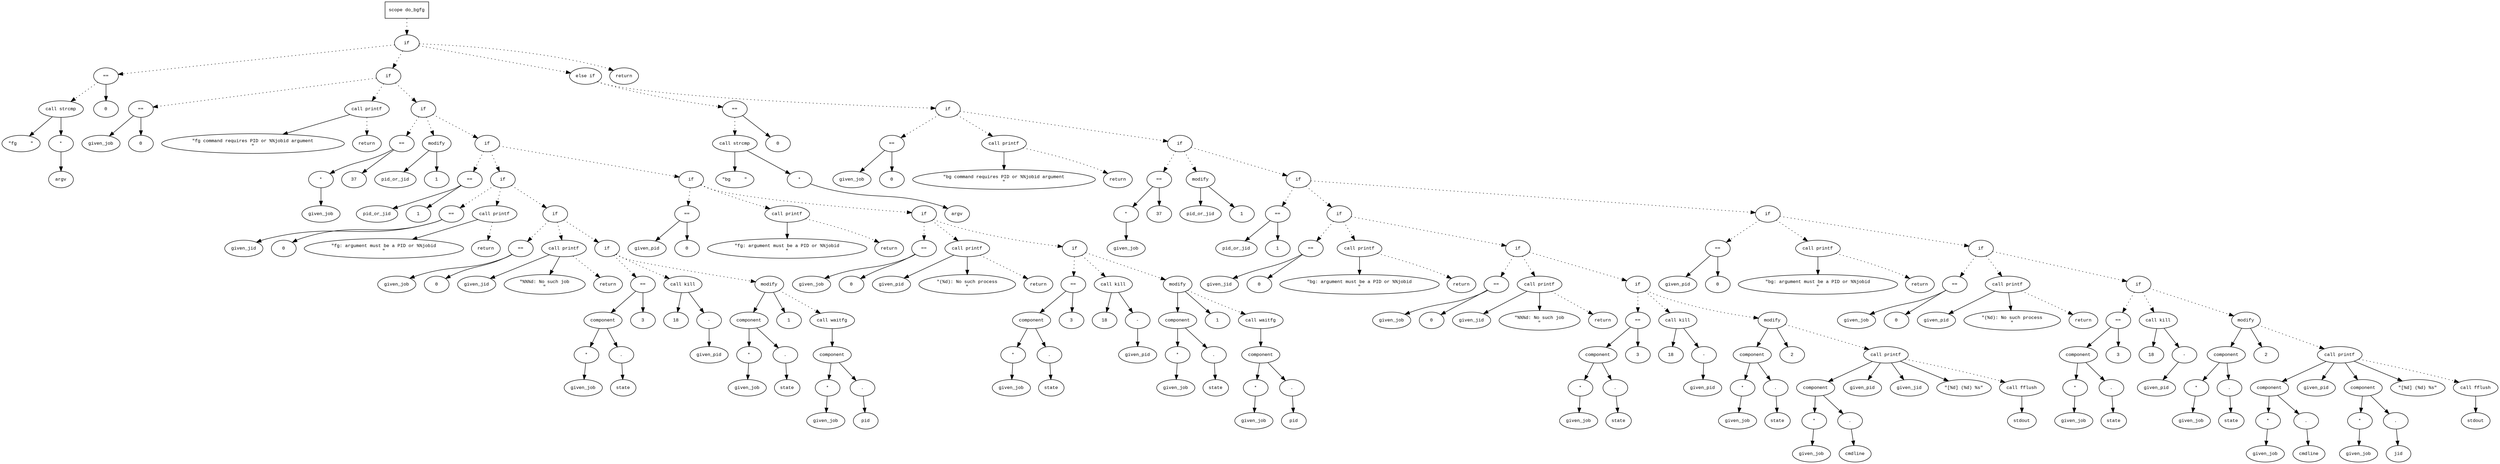 digraph AST {
  graph [fontname="Times New Roman",fontsize=10];
  node  [fontname="Courier New",fontsize=10];
  edge  [fontname="Times New Roman",fontsize=10];

  node1 [label="scope do_bgfg",shape=box];
  node2 [label="if",shape=ellipse];
  node1 -> node2 [style=dotted];
  node3 [label="==",shape=ellipse];
  node4 [label="call strcmp",shape=ellipse];
  node5 [label="\"fg     \"",shape=ellipse];
  node4 -> node5;
  node6 [label="*",shape=ellipse];
  node7 [label="argv",shape=ellipse];
  node6 -> node7;
  node4 -> node6;
  node3 -> node4 [style=dotted];
  node8 [label="0",shape=ellipse];
  node3 -> node8;
  node2 -> node3 [style=dotted];
  node9 [label="if",shape=ellipse];
  node2 -> node9 [style=dotted];
  node10 [label="==",shape=ellipse];
  node11 [label="given_job",shape=ellipse];
  node10 -> node11;
  node12 [label="0",shape=ellipse];
  node10 -> node12;
  node9 -> node10 [style=dotted];
  node13 [label="call printf",shape=ellipse];
  node14 [label="\"fg command requires PID or %%jobid argument
\"",shape=ellipse];
  node13 -> node14;
  node9 -> node13 [style=dotted];
  node15 [label="return",shape=ellipse];
  node13 -> node15 [style=dotted];
  node16 [label="if",shape=ellipse];
  node9 -> node16 [style=dotted];
  node17 [label="==",shape=ellipse];
  node18 [label="*",shape=ellipse];
  node19 [label="given_job",shape=ellipse];
  node18 -> node19;
  node17 -> node18;
  node20 [label="37",shape=ellipse];
  node17 -> node20;
  node16 -> node17 [style=dotted];
  node21 [label="modify",shape=ellipse];
  node22 [label="pid_or_jid",shape=ellipse];
  node21 -> node22;
  node23 [label="1",shape=ellipse];
  node21 -> node23;
  node16 -> node21 [style=dotted];
  node24 [label="if",shape=ellipse];
  node16 -> node24 [style=dotted];
  node25 [label="==",shape=ellipse];
  node26 [label="pid_or_jid",shape=ellipse];
  node25 -> node26;
  node27 [label="1",shape=ellipse];
  node25 -> node27;
  node24 -> node25 [style=dotted];
  node28 [label="if",shape=ellipse];
  node24 -> node28 [style=dotted];
  node29 [label="==",shape=ellipse];
  node30 [label="given_jid",shape=ellipse];
  node29 -> node30;
  node31 [label="0",shape=ellipse];
  node29 -> node31;
  node28 -> node29 [style=dotted];
  node32 [label="call printf",shape=ellipse];
  node33 [label="\"fg: argument must be a PID or %%jobid
\"",shape=ellipse];
  node32 -> node33;
  node28 -> node32 [style=dotted];
  node34 [label="return",shape=ellipse];
  node32 -> node34 [style=dotted];
  node35 [label="if",shape=ellipse];
  node28 -> node35 [style=dotted];
  node36 [label="==",shape=ellipse];
  node37 [label="given_job",shape=ellipse];
  node36 -> node37;
  node38 [label="0",shape=ellipse];
  node36 -> node38;
  node35 -> node36 [style=dotted];
  node39 [label="call printf",shape=ellipse];
  node40 [label="given_jid",shape=ellipse];
  node39 -> node40;
  node41 [label="\"%%%d: No such job
\"",shape=ellipse];
  node39 -> node41;
  node35 -> node39 [style=dotted];
  node42 [label="return",shape=ellipse];
  node39 -> node42 [style=dotted];
  node43 [label="if",shape=ellipse];
  node35 -> node43 [style=dotted];
  node44 [label="==",shape=ellipse];
  node45 [label="component",shape=ellipse];
  node44 -> node45;
  node46 [label="*",shape=ellipse];
  node47 [label="given_job",shape=ellipse];
  node46 -> node47;
  node45 -> node46;
  node48 [label=".",shape=ellipse];
  node45 -> node48;
  node49 [label="state",shape=ellipse];
  node48 -> node49;
  node50 [label="3",shape=ellipse];
  node44 -> node50;
  node43 -> node44 [style=dotted];
  node51 [label="call kill",shape=ellipse];
  node52 [label="18",shape=ellipse];
  node51 -> node52;
  node53 [label="-",shape=ellipse];
  node54 [label="given_pid",shape=ellipse];
  node53 -> node54;
  node51 -> node53;
  node43 -> node51 [style=dotted];
  node55 [label="modify",shape=ellipse];
  node56 [label="component",shape=ellipse];
  node55 -> node56;
  node57 [label="*",shape=ellipse];
  node58 [label="given_job",shape=ellipse];
  node57 -> node58;
  node56 -> node57;
  node59 [label=".",shape=ellipse];
  node56 -> node59;
  node60 [label="state",shape=ellipse];
  node59 -> node60;
  node61 [label="1",shape=ellipse];
  node55 -> node61;
  node43 -> node55 [style=dotted];
  node62 [label="call waitfg",shape=ellipse];
  node63 [label="component",shape=ellipse];
  node62 -> node63;
  node64 [label="*",shape=ellipse];
  node65 [label="given_job",shape=ellipse];
  node64 -> node65;
  node63 -> node64;
  node66 [label=".",shape=ellipse];
  node63 -> node66;
  node67 [label="pid",shape=ellipse];
  node66 -> node67;
  node55 -> node62 [style=dotted];
  node68 [label="if",shape=ellipse];
  node24 -> node68 [style=dotted];
  node69 [label="==",shape=ellipse];
  node70 [label="given_pid",shape=ellipse];
  node69 -> node70;
  node71 [label="0",shape=ellipse];
  node69 -> node71;
  node68 -> node69 [style=dotted];
  node72 [label="call printf",shape=ellipse];
  node73 [label="\"fg: argument must be a PID or %%jobid
\"",shape=ellipse];
  node72 -> node73;
  node68 -> node72 [style=dotted];
  node74 [label="return",shape=ellipse];
  node72 -> node74 [style=dotted];
  node75 [label="if",shape=ellipse];
  node68 -> node75 [style=dotted];
  node76 [label="==",shape=ellipse];
  node77 [label="given_job",shape=ellipse];
  node76 -> node77;
  node78 [label="0",shape=ellipse];
  node76 -> node78;
  node75 -> node76 [style=dotted];
  node79 [label="call printf",shape=ellipse];
  node80 [label="given_pid",shape=ellipse];
  node79 -> node80;
  node81 [label="\"(%d): No such process
\"",shape=ellipse];
  node79 -> node81;
  node75 -> node79 [style=dotted];
  node82 [label="return",shape=ellipse];
  node79 -> node82 [style=dotted];
  node83 [label="if",shape=ellipse];
  node75 -> node83 [style=dotted];
  node84 [label="==",shape=ellipse];
  node85 [label="component",shape=ellipse];
  node84 -> node85;
  node86 [label="*",shape=ellipse];
  node87 [label="given_job",shape=ellipse];
  node86 -> node87;
  node85 -> node86;
  node88 [label=".",shape=ellipse];
  node85 -> node88;
  node89 [label="state",shape=ellipse];
  node88 -> node89;
  node90 [label="3",shape=ellipse];
  node84 -> node90;
  node83 -> node84 [style=dotted];
  node91 [label="call kill",shape=ellipse];
  node92 [label="18",shape=ellipse];
  node91 -> node92;
  node93 [label="-",shape=ellipse];
  node94 [label="given_pid",shape=ellipse];
  node93 -> node94;
  node91 -> node93;
  node83 -> node91 [style=dotted];
  node95 [label="modify",shape=ellipse];
  node96 [label="component",shape=ellipse];
  node95 -> node96;
  node97 [label="*",shape=ellipse];
  node98 [label="given_job",shape=ellipse];
  node97 -> node98;
  node96 -> node97;
  node99 [label=".",shape=ellipse];
  node96 -> node99;
  node100 [label="state",shape=ellipse];
  node99 -> node100;
  node101 [label="1",shape=ellipse];
  node95 -> node101;
  node83 -> node95 [style=dotted];
  node102 [label="call waitfg",shape=ellipse];
  node103 [label="component",shape=ellipse];
  node102 -> node103;
  node104 [label="*",shape=ellipse];
  node105 [label="given_job",shape=ellipse];
  node104 -> node105;
  node103 -> node104;
  node106 [label=".",shape=ellipse];
  node103 -> node106;
  node107 [label="pid",shape=ellipse];
  node106 -> node107;
  node95 -> node102 [style=dotted];
  node108 [label="else if",shape=ellipse];
  node2 -> node108 [style=dotted];
  node109 [label="==",shape=ellipse];
  node110 [label="call strcmp",shape=ellipse];
  node111 [label="\"bg     \"",shape=ellipse];
  node110 -> node111;
  node112 [label="*",shape=ellipse];
  node113 [label="argv",shape=ellipse];
  node112 -> node113;
  node110 -> node112;
  node109 -> node110 [style=dotted];
  node114 [label="0",shape=ellipse];
  node109 -> node114;
  node108 -> node109 [style=dotted];
  node115 [label="if",shape=ellipse];
  node108 -> node115 [style=dotted];
  node116 [label="==",shape=ellipse];
  node117 [label="given_job",shape=ellipse];
  node116 -> node117;
  node118 [label="0",shape=ellipse];
  node116 -> node118;
  node115 -> node116 [style=dotted];
  node119 [label="call printf",shape=ellipse];
  node120 [label="\"bg command requires PID or %%jobid argument
\"",shape=ellipse];
  node119 -> node120;
  node115 -> node119 [style=dotted];
  node121 [label="return",shape=ellipse];
  node119 -> node121 [style=dotted];
  node122 [label="if",shape=ellipse];
  node115 -> node122 [style=dotted];
  node123 [label="==",shape=ellipse];
  node124 [label="*",shape=ellipse];
  node125 [label="given_job",shape=ellipse];
  node124 -> node125;
  node123 -> node124;
  node126 [label="37",shape=ellipse];
  node123 -> node126;
  node122 -> node123 [style=dotted];
  node127 [label="modify",shape=ellipse];
  node128 [label="pid_or_jid",shape=ellipse];
  node127 -> node128;
  node129 [label="1",shape=ellipse];
  node127 -> node129;
  node122 -> node127 [style=dotted];
  node130 [label="if",shape=ellipse];
  node122 -> node130 [style=dotted];
  node131 [label="==",shape=ellipse];
  node132 [label="pid_or_jid",shape=ellipse];
  node131 -> node132;
  node133 [label="1",shape=ellipse];
  node131 -> node133;
  node130 -> node131 [style=dotted];
  node134 [label="if",shape=ellipse];
  node130 -> node134 [style=dotted];
  node135 [label="==",shape=ellipse];
  node136 [label="given_jid",shape=ellipse];
  node135 -> node136;
  node137 [label="0",shape=ellipse];
  node135 -> node137;
  node134 -> node135 [style=dotted];
  node138 [label="call printf",shape=ellipse];
  node139 [label="\"bg: argument must be a PID or %%jobid
\"",shape=ellipse];
  node138 -> node139;
  node134 -> node138 [style=dotted];
  node140 [label="return",shape=ellipse];
  node138 -> node140 [style=dotted];
  node141 [label="if",shape=ellipse];
  node134 -> node141 [style=dotted];
  node142 [label="==",shape=ellipse];
  node143 [label="given_job",shape=ellipse];
  node142 -> node143;
  node144 [label="0",shape=ellipse];
  node142 -> node144;
  node141 -> node142 [style=dotted];
  node145 [label="call printf",shape=ellipse];
  node146 [label="given_jid",shape=ellipse];
  node145 -> node146;
  node147 [label="\"%%%d: No such job
\"",shape=ellipse];
  node145 -> node147;
  node141 -> node145 [style=dotted];
  node148 [label="return",shape=ellipse];
  node145 -> node148 [style=dotted];
  node149 [label="if",shape=ellipse];
  node141 -> node149 [style=dotted];
  node150 [label="==",shape=ellipse];
  node151 [label="component",shape=ellipse];
  node150 -> node151;
  node152 [label="*",shape=ellipse];
  node153 [label="given_job",shape=ellipse];
  node152 -> node153;
  node151 -> node152;
  node154 [label=".",shape=ellipse];
  node151 -> node154;
  node155 [label="state",shape=ellipse];
  node154 -> node155;
  node156 [label="3",shape=ellipse];
  node150 -> node156;
  node149 -> node150 [style=dotted];
  node157 [label="call kill",shape=ellipse];
  node158 [label="18",shape=ellipse];
  node157 -> node158;
  node159 [label="-",shape=ellipse];
  node160 [label="given_pid",shape=ellipse];
  node159 -> node160;
  node157 -> node159;
  node149 -> node157 [style=dotted];
  node161 [label="modify",shape=ellipse];
  node162 [label="component",shape=ellipse];
  node161 -> node162;
  node163 [label="*",shape=ellipse];
  node164 [label="given_job",shape=ellipse];
  node163 -> node164;
  node162 -> node163;
  node165 [label=".",shape=ellipse];
  node162 -> node165;
  node166 [label="state",shape=ellipse];
  node165 -> node166;
  node167 [label="2",shape=ellipse];
  node161 -> node167;
  node149 -> node161 [style=dotted];
  node168 [label="call printf",shape=ellipse];
  node169 [label="component",shape=ellipse];
  node168 -> node169;
  node170 [label="*",shape=ellipse];
  node171 [label="given_job",shape=ellipse];
  node170 -> node171;
  node169 -> node170;
  node172 [label=".",shape=ellipse];
  node169 -> node172;
  node173 [label="cmdline",shape=ellipse];
  node172 -> node173;
  node174 [label="given_pid",shape=ellipse];
  node168 -> node174;
  node175 [label="given_jid",shape=ellipse];
  node168 -> node175;
  node176 [label="\"[%d] (%d) %s\"",shape=ellipse];
  node168 -> node176;
  node161 -> node168 [style=dotted];
  node177 [label="call fflush",shape=ellipse];
  node178 [label="stdout",shape=ellipse];
  node177 -> node178;
  node168 -> node177 [style=dotted];
  node179 [label="if",shape=ellipse];
  node130 -> node179 [style=dotted];
  node180 [label="==",shape=ellipse];
  node181 [label="given_pid",shape=ellipse];
  node180 -> node181;
  node182 [label="0",shape=ellipse];
  node180 -> node182;
  node179 -> node180 [style=dotted];
  node183 [label="call printf",shape=ellipse];
  node184 [label="\"bg: argument must be a PID or %%jobid
\"",shape=ellipse];
  node183 -> node184;
  node179 -> node183 [style=dotted];
  node185 [label="return",shape=ellipse];
  node183 -> node185 [style=dotted];
  node186 [label="if",shape=ellipse];
  node179 -> node186 [style=dotted];
  node187 [label="==",shape=ellipse];
  node188 [label="given_job",shape=ellipse];
  node187 -> node188;
  node189 [label="0",shape=ellipse];
  node187 -> node189;
  node186 -> node187 [style=dotted];
  node190 [label="call printf",shape=ellipse];
  node191 [label="given_pid",shape=ellipse];
  node190 -> node191;
  node192 [label="\"(%d): No such process
\"",shape=ellipse];
  node190 -> node192;
  node186 -> node190 [style=dotted];
  node193 [label="return",shape=ellipse];
  node190 -> node193 [style=dotted];
  node194 [label="if",shape=ellipse];
  node186 -> node194 [style=dotted];
  node195 [label="==",shape=ellipse];
  node196 [label="component",shape=ellipse];
  node195 -> node196;
  node197 [label="*",shape=ellipse];
  node198 [label="given_job",shape=ellipse];
  node197 -> node198;
  node196 -> node197;
  node199 [label=".",shape=ellipse];
  node196 -> node199;
  node200 [label="state",shape=ellipse];
  node199 -> node200;
  node201 [label="3",shape=ellipse];
  node195 -> node201;
  node194 -> node195 [style=dotted];
  node202 [label="call kill",shape=ellipse];
  node203 [label="18",shape=ellipse];
  node202 -> node203;
  node204 [label="-",shape=ellipse];
  node205 [label="given_pid",shape=ellipse];
  node204 -> node205;
  node202 -> node204;
  node194 -> node202 [style=dotted];
  node206 [label="modify",shape=ellipse];
  node207 [label="component",shape=ellipse];
  node206 -> node207;
  node208 [label="*",shape=ellipse];
  node209 [label="given_job",shape=ellipse];
  node208 -> node209;
  node207 -> node208;
  node210 [label=".",shape=ellipse];
  node207 -> node210;
  node211 [label="state",shape=ellipse];
  node210 -> node211;
  node212 [label="2",shape=ellipse];
  node206 -> node212;
  node194 -> node206 [style=dotted];
  node213 [label="call printf",shape=ellipse];
  node214 [label="component",shape=ellipse];
  node213 -> node214;
  node215 [label="*",shape=ellipse];
  node216 [label="given_job",shape=ellipse];
  node215 -> node216;
  node214 -> node215;
  node217 [label=".",shape=ellipse];
  node214 -> node217;
  node218 [label="cmdline",shape=ellipse];
  node217 -> node218;
  node219 [label="given_pid",shape=ellipse];
  node213 -> node219;
  node220 [label="component",shape=ellipse];
  node213 -> node220;
  node221 [label="*",shape=ellipse];
  node222 [label="given_job",shape=ellipse];
  node221 -> node222;
  node220 -> node221;
  node223 [label=".",shape=ellipse];
  node220 -> node223;
  node224 [label="jid",shape=ellipse];
  node223 -> node224;
  node225 [label="\"[%d] (%d) %s\"",shape=ellipse];
  node213 -> node225;
  node206 -> node213 [style=dotted];
  node226 [label="call fflush",shape=ellipse];
  node227 [label="stdout",shape=ellipse];
  node226 -> node227;
  node213 -> node226 [style=dotted];
  node228 [label="return",shape=ellipse];
  node2 -> node228 [style=dotted];
} 